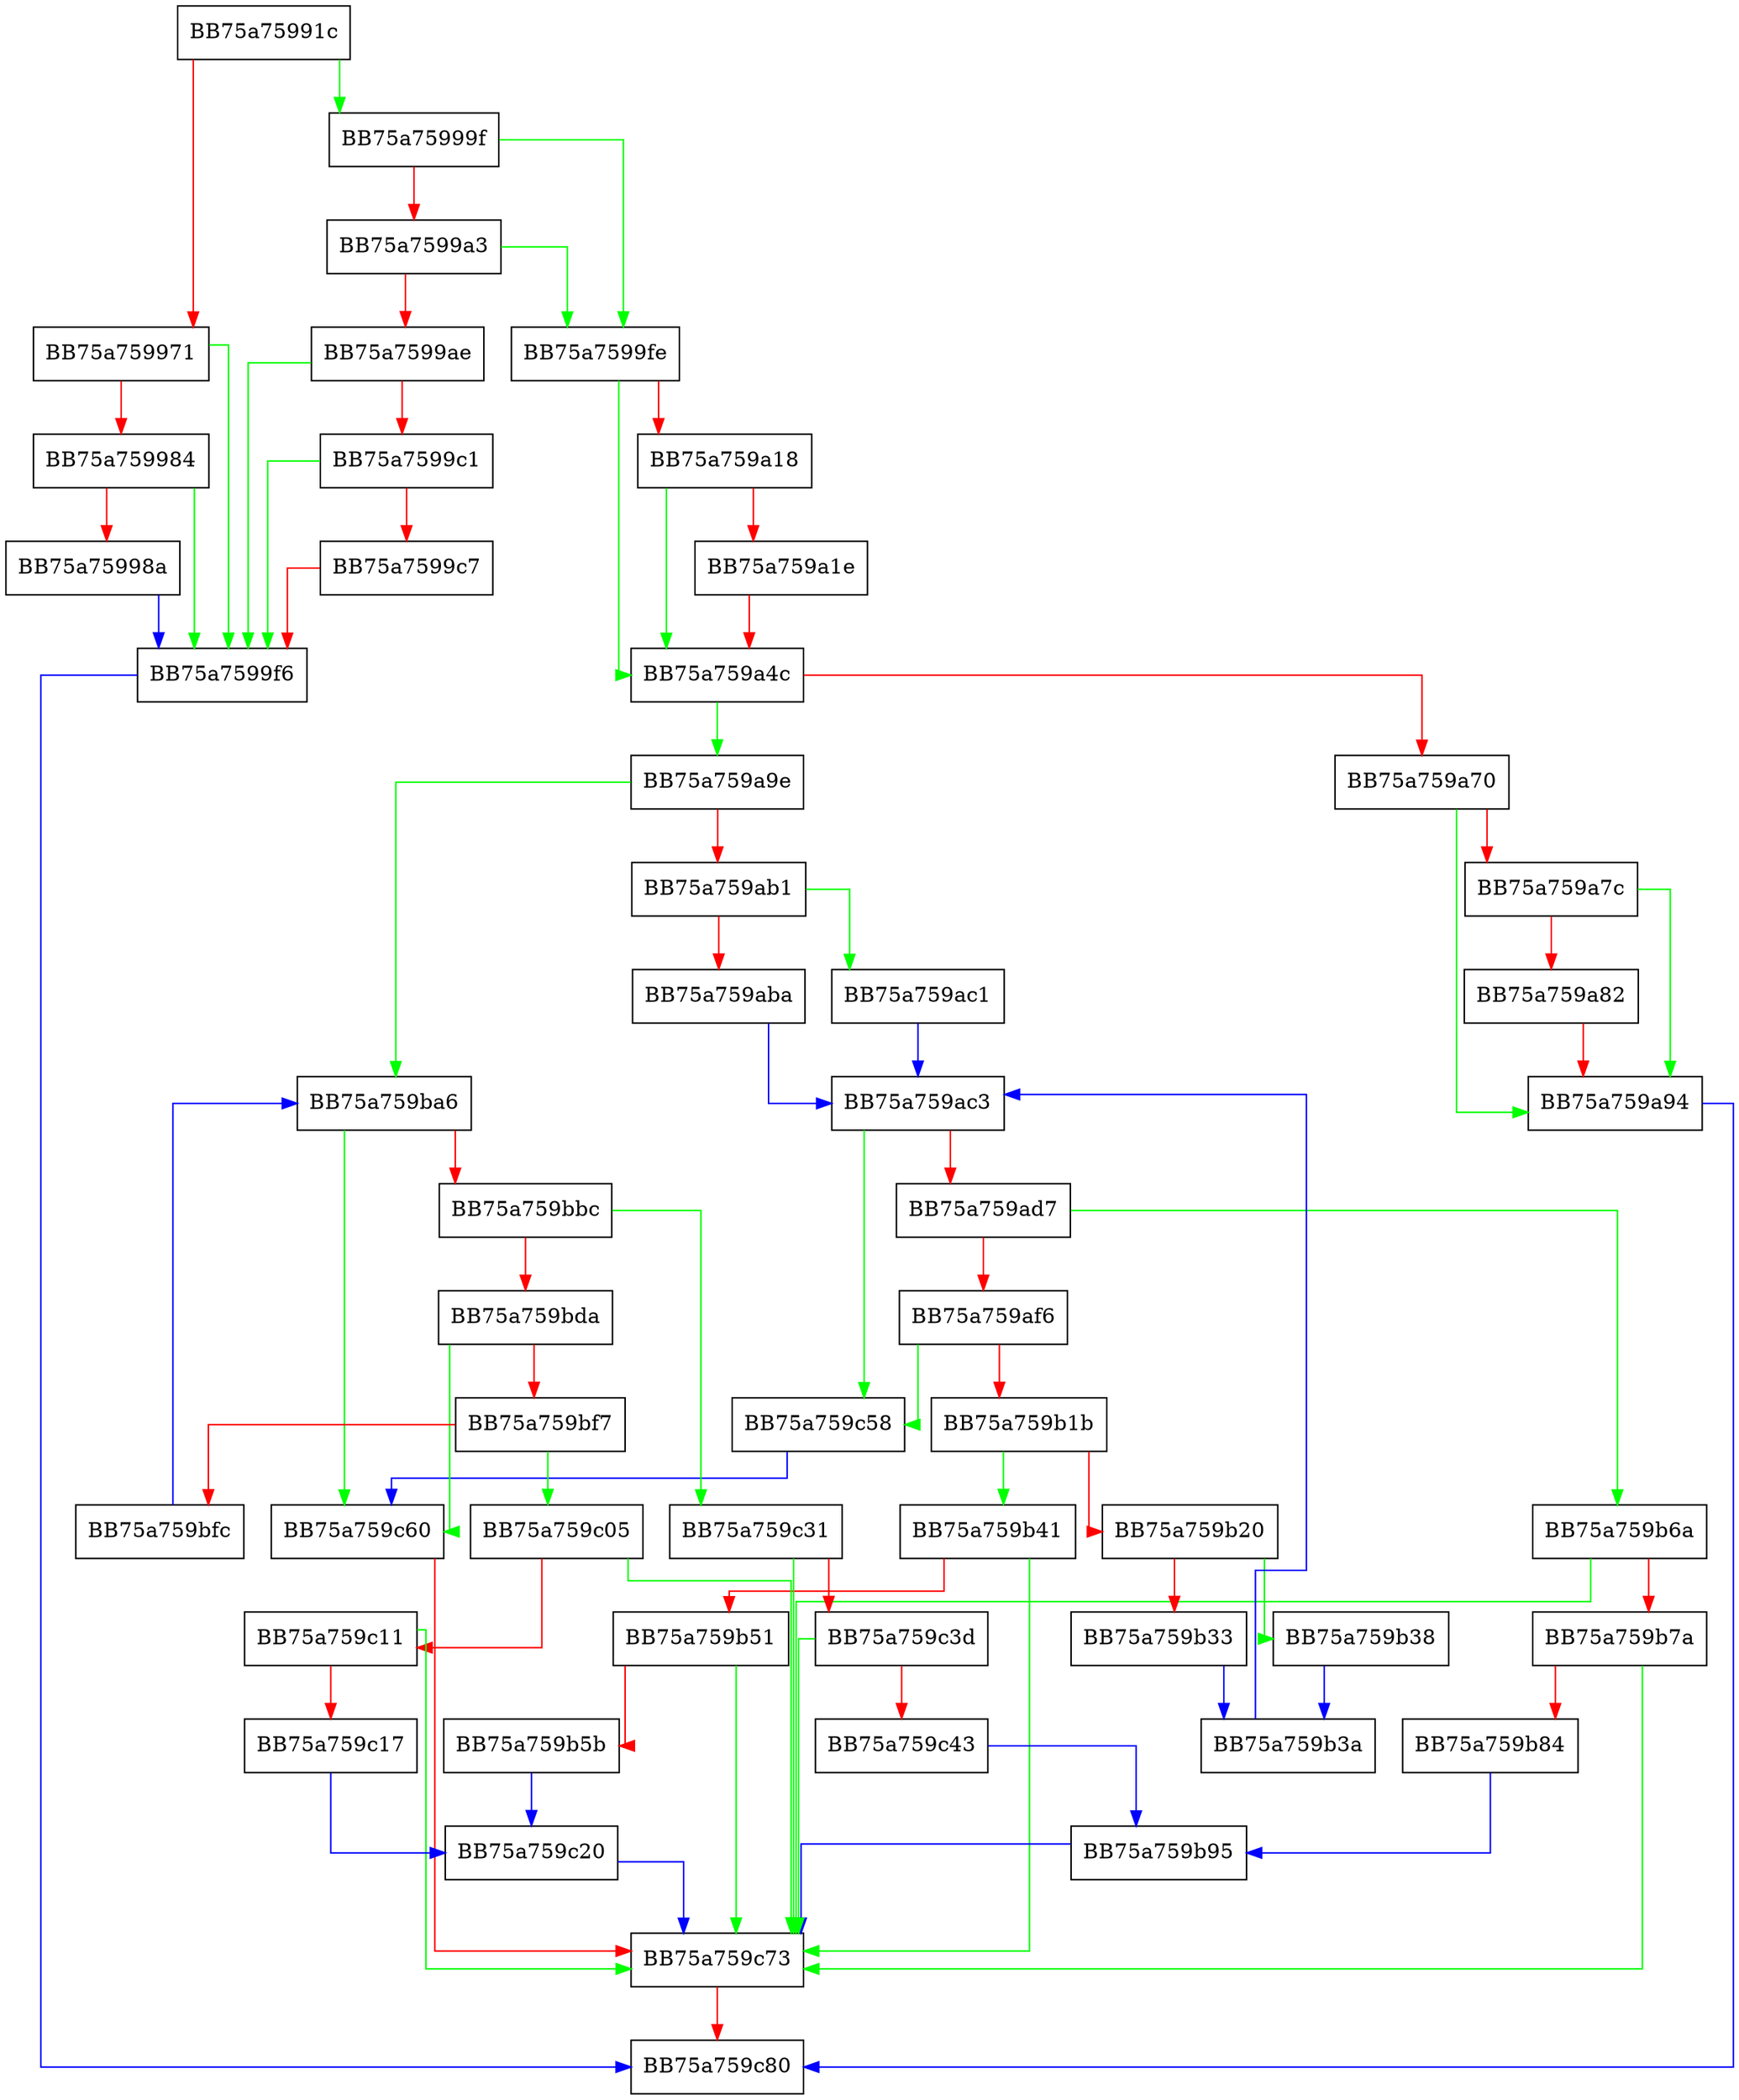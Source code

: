 digraph Analyze {
  node [shape="box"];
  graph [splines=ortho];
  BB75a75991c -> BB75a75999f [color="green"];
  BB75a75991c -> BB75a759971 [color="red"];
  BB75a759971 -> BB75a7599f6 [color="green"];
  BB75a759971 -> BB75a759984 [color="red"];
  BB75a759984 -> BB75a7599f6 [color="green"];
  BB75a759984 -> BB75a75998a [color="red"];
  BB75a75998a -> BB75a7599f6 [color="blue"];
  BB75a75999f -> BB75a7599fe [color="green"];
  BB75a75999f -> BB75a7599a3 [color="red"];
  BB75a7599a3 -> BB75a7599fe [color="green"];
  BB75a7599a3 -> BB75a7599ae [color="red"];
  BB75a7599ae -> BB75a7599f6 [color="green"];
  BB75a7599ae -> BB75a7599c1 [color="red"];
  BB75a7599c1 -> BB75a7599f6 [color="green"];
  BB75a7599c1 -> BB75a7599c7 [color="red"];
  BB75a7599c7 -> BB75a7599f6 [color="red"];
  BB75a7599f6 -> BB75a759c80 [color="blue"];
  BB75a7599fe -> BB75a759a4c [color="green"];
  BB75a7599fe -> BB75a759a18 [color="red"];
  BB75a759a18 -> BB75a759a4c [color="green"];
  BB75a759a18 -> BB75a759a1e [color="red"];
  BB75a759a1e -> BB75a759a4c [color="red"];
  BB75a759a4c -> BB75a759a9e [color="green"];
  BB75a759a4c -> BB75a759a70 [color="red"];
  BB75a759a70 -> BB75a759a94 [color="green"];
  BB75a759a70 -> BB75a759a7c [color="red"];
  BB75a759a7c -> BB75a759a94 [color="green"];
  BB75a759a7c -> BB75a759a82 [color="red"];
  BB75a759a82 -> BB75a759a94 [color="red"];
  BB75a759a94 -> BB75a759c80 [color="blue"];
  BB75a759a9e -> BB75a759ba6 [color="green"];
  BB75a759a9e -> BB75a759ab1 [color="red"];
  BB75a759ab1 -> BB75a759ac1 [color="green"];
  BB75a759ab1 -> BB75a759aba [color="red"];
  BB75a759aba -> BB75a759ac3 [color="blue"];
  BB75a759ac1 -> BB75a759ac3 [color="blue"];
  BB75a759ac3 -> BB75a759c58 [color="green"];
  BB75a759ac3 -> BB75a759ad7 [color="red"];
  BB75a759ad7 -> BB75a759b6a [color="green"];
  BB75a759ad7 -> BB75a759af6 [color="red"];
  BB75a759af6 -> BB75a759c58 [color="green"];
  BB75a759af6 -> BB75a759b1b [color="red"];
  BB75a759b1b -> BB75a759b41 [color="green"];
  BB75a759b1b -> BB75a759b20 [color="red"];
  BB75a759b20 -> BB75a759b38 [color="green"];
  BB75a759b20 -> BB75a759b33 [color="red"];
  BB75a759b33 -> BB75a759b3a [color="blue"];
  BB75a759b38 -> BB75a759b3a [color="blue"];
  BB75a759b3a -> BB75a759ac3 [color="blue"];
  BB75a759b41 -> BB75a759c73 [color="green"];
  BB75a759b41 -> BB75a759b51 [color="red"];
  BB75a759b51 -> BB75a759c73 [color="green"];
  BB75a759b51 -> BB75a759b5b [color="red"];
  BB75a759b5b -> BB75a759c20 [color="blue"];
  BB75a759b6a -> BB75a759c73 [color="green"];
  BB75a759b6a -> BB75a759b7a [color="red"];
  BB75a759b7a -> BB75a759c73 [color="green"];
  BB75a759b7a -> BB75a759b84 [color="red"];
  BB75a759b84 -> BB75a759b95 [color="blue"];
  BB75a759b95 -> BB75a759c73 [color="blue"];
  BB75a759ba6 -> BB75a759c60 [color="green"];
  BB75a759ba6 -> BB75a759bbc [color="red"];
  BB75a759bbc -> BB75a759c31 [color="green"];
  BB75a759bbc -> BB75a759bda [color="red"];
  BB75a759bda -> BB75a759c60 [color="green"];
  BB75a759bda -> BB75a759bf7 [color="red"];
  BB75a759bf7 -> BB75a759c05 [color="green"];
  BB75a759bf7 -> BB75a759bfc [color="red"];
  BB75a759bfc -> BB75a759ba6 [color="blue"];
  BB75a759c05 -> BB75a759c73 [color="green"];
  BB75a759c05 -> BB75a759c11 [color="red"];
  BB75a759c11 -> BB75a759c73 [color="green"];
  BB75a759c11 -> BB75a759c17 [color="red"];
  BB75a759c17 -> BB75a759c20 [color="blue"];
  BB75a759c20 -> BB75a759c73 [color="blue"];
  BB75a759c31 -> BB75a759c73 [color="green"];
  BB75a759c31 -> BB75a759c3d [color="red"];
  BB75a759c3d -> BB75a759c73 [color="green"];
  BB75a759c3d -> BB75a759c43 [color="red"];
  BB75a759c43 -> BB75a759b95 [color="blue"];
  BB75a759c58 -> BB75a759c60 [color="blue"];
  BB75a759c60 -> BB75a759c73 [color="red"];
  BB75a759c73 -> BB75a759c80 [color="red"];
}